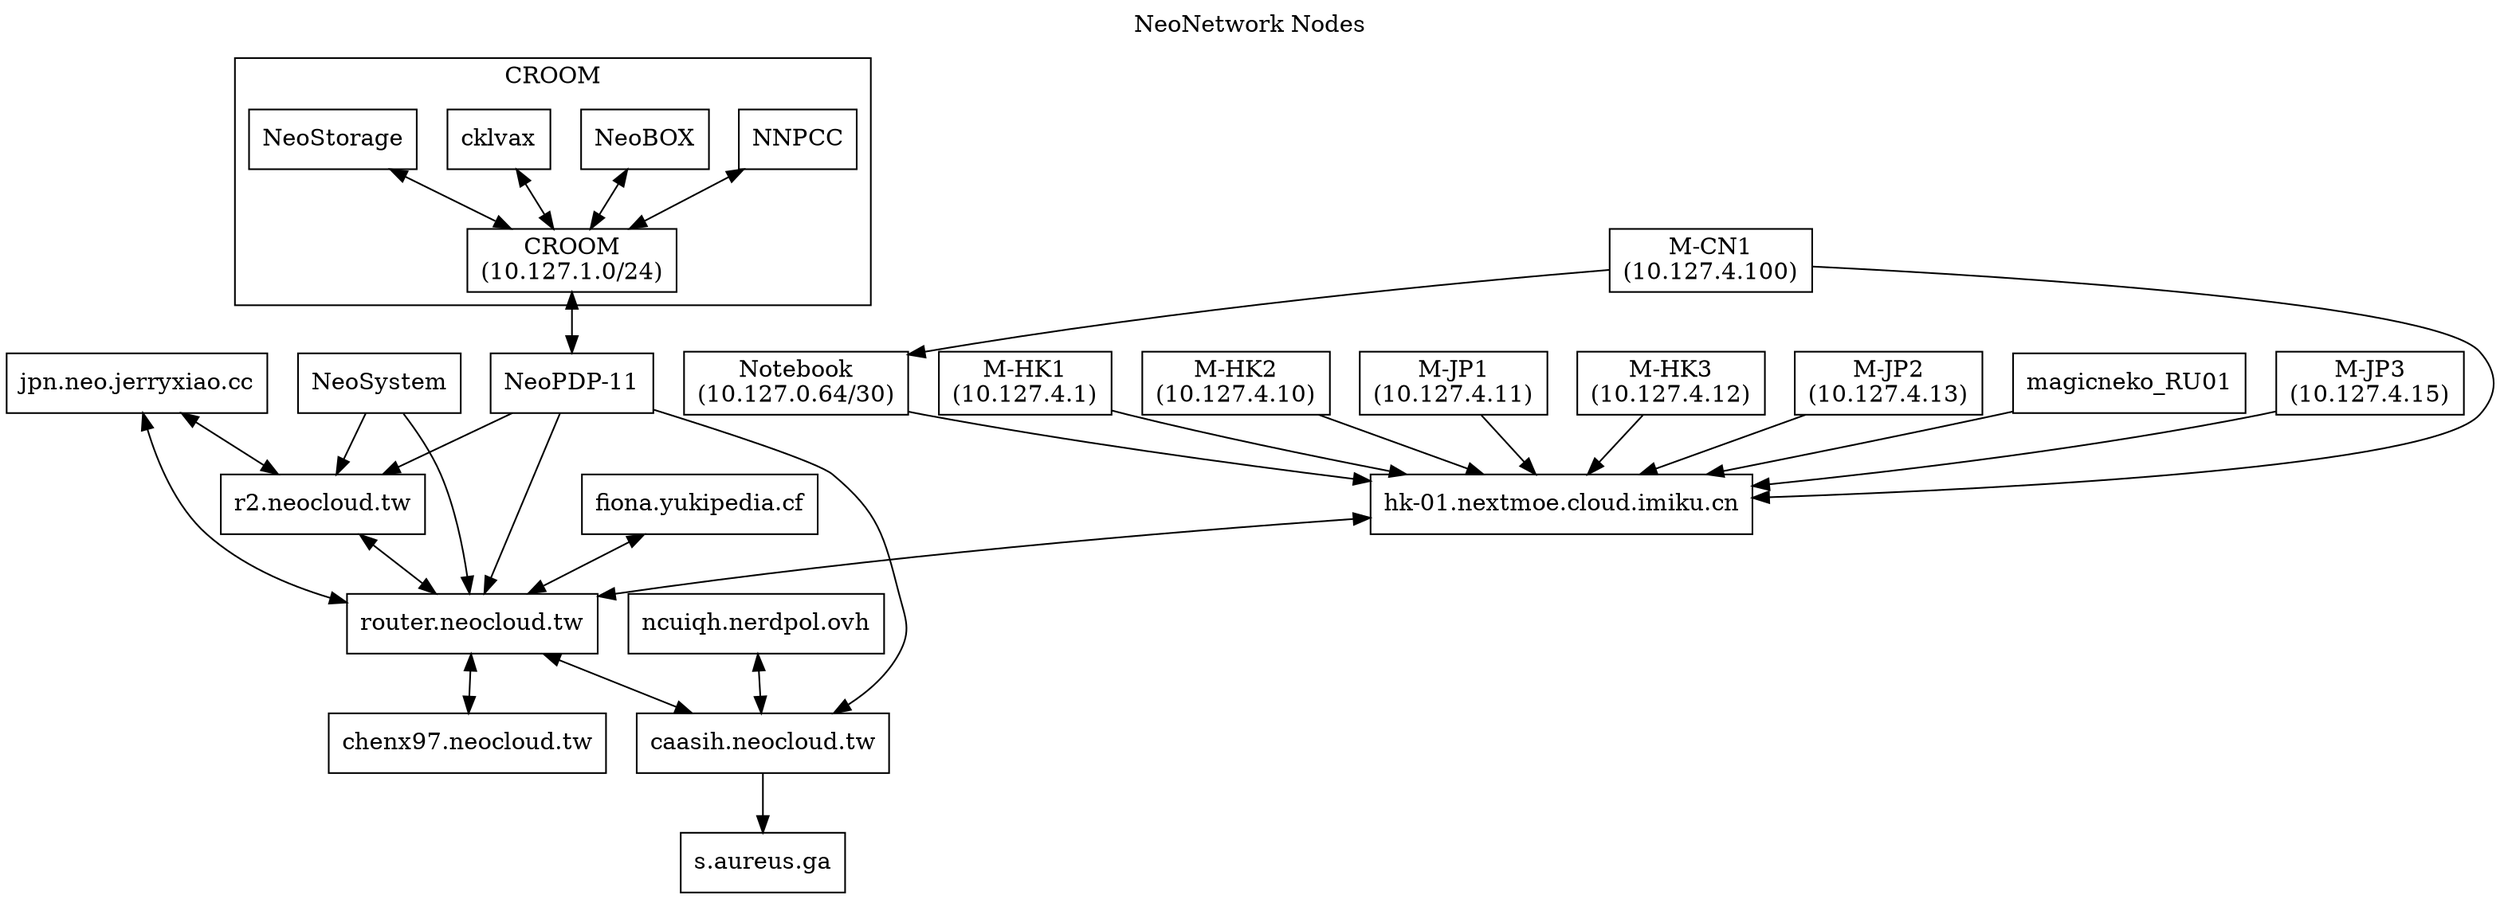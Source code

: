digraph "NeoNetwork Nodes"
{
	labelloc="t";
	label="NeoNetwork Nodes";
	rankdir=TD
	node [shape=box]
	c [label="caasih.neocloud.tw"]
	ucbvax [label="router.neocloud.tw"]
	np11 [label="NeoPDP-11"]
	croom [label="CROOM\n(10.127.1.0/24)"]
	ns [label="NeoSystem"]
	ncuiqh [label="ncuiqh.nerdpol.ovh"]
	fionaLHS [label="fiona.yukipedia.cf"]
	pan [label="r2.neocloud.tw"]
	icecat_Explosion [label="hk-01.nextmoe.cloud.imiku.cn"]
	icecat_Notebook [label="Notebook\n(10.127.0.64/30)"]
	magicneko_HK01 [label="M-HK1\n(10.127.4.1)"]
	magicneko_HK02 [label="M-HK2\n(10.127.4.10)"]
	magicneko_JP01 [label="M-JP1\n(10.127.4.11)"]
	magicneko_HK03 [label="M-HK3\n(10.127.4.12)"]
	magicneko_JP02 [label="M-JP2\n(10.127.4.13)"]
	magicneko_RU01 [lebel="M-RU1\n(10.127.4.14)"]
	magicneko_JP03 [label="M-JP3\n(10.127.4.15)"]
	magicneko_CN01 [label="M-CN1\n(10.127.4.100)"]
	staph [label="s.aureus.ga"]
	chenx97 [label="chenx97.neocloud.tw"]
	JerryXiao [label="jpn.neo.jerryxiao.cc"]

	subgraph cluster_croom {
		label = "CROOM";

		NNPCC -> croom [dir=both]
		NeoBOX -> croom [dir=both]
		cklvax -> croom [dir=both]
		NeoStorage -> croom [dir=both]
	}

	croom -> np11 [dir=both]
	np11 -> ucbvax
	np11 -> pan
	np11 -> c
	ucbvax -> c [dir=both]
	ns -> ucbvax
	ncuiqh -> c [dir=both]
	fionaLHS -> ucbvax [dir=both]
	ns -> pan
	icecat_Explosion -> ucbvax [dir=both]
	pan -> ucbvax [dir=both]
	c -> staph
	ucbvax -> chenx97 [dir=both]
	icecat_Notebook -> icecat_Explosion
	magicneko_HK01-> icecat_Explosion
	magicneko_HK02-> icecat_Explosion
	magicneko_JP01 -> icecat_Explosion
	magicneko_HK03 -> icecat_Explosion
	magicneko_JP02 -> icecat_Explosion
	magicneko_RU01 -> icecat_Explosion
	magicneko_JP03 -> icecat_Explosion
	magicneko_CN01 -> icecat_Explosion
	magicneko_CN01 -> icecat_Notebook
	JerryXiao -> pan [dir=both]
	JerryXiao -> ucbvax [dir=both]
}
